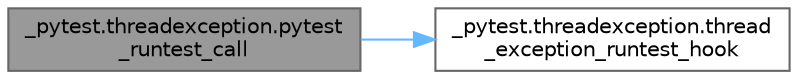 digraph "_pytest.threadexception.pytest_runtest_call"
{
 // LATEX_PDF_SIZE
  bgcolor="transparent";
  edge [fontname=Helvetica,fontsize=10,labelfontname=Helvetica,labelfontsize=10];
  node [fontname=Helvetica,fontsize=10,shape=box,height=0.2,width=0.4];
  rankdir="LR";
  Node1 [id="Node000001",label="_pytest.threadexception.pytest\l_runtest_call",height=0.2,width=0.4,color="gray40", fillcolor="grey60", style="filled", fontcolor="black",tooltip=" "];
  Node1 -> Node2 [id="edge1_Node000001_Node000002",color="steelblue1",style="solid",tooltip=" "];
  Node2 [id="Node000002",label="_pytest.threadexception.thread\l_exception_runtest_hook",height=0.2,width=0.4,color="grey40", fillcolor="white", style="filled",URL="$namespace__pytest_1_1threadexception.html#a1ac9773042f74e4f8fa9115271dfb9a3",tooltip=" "];
}
